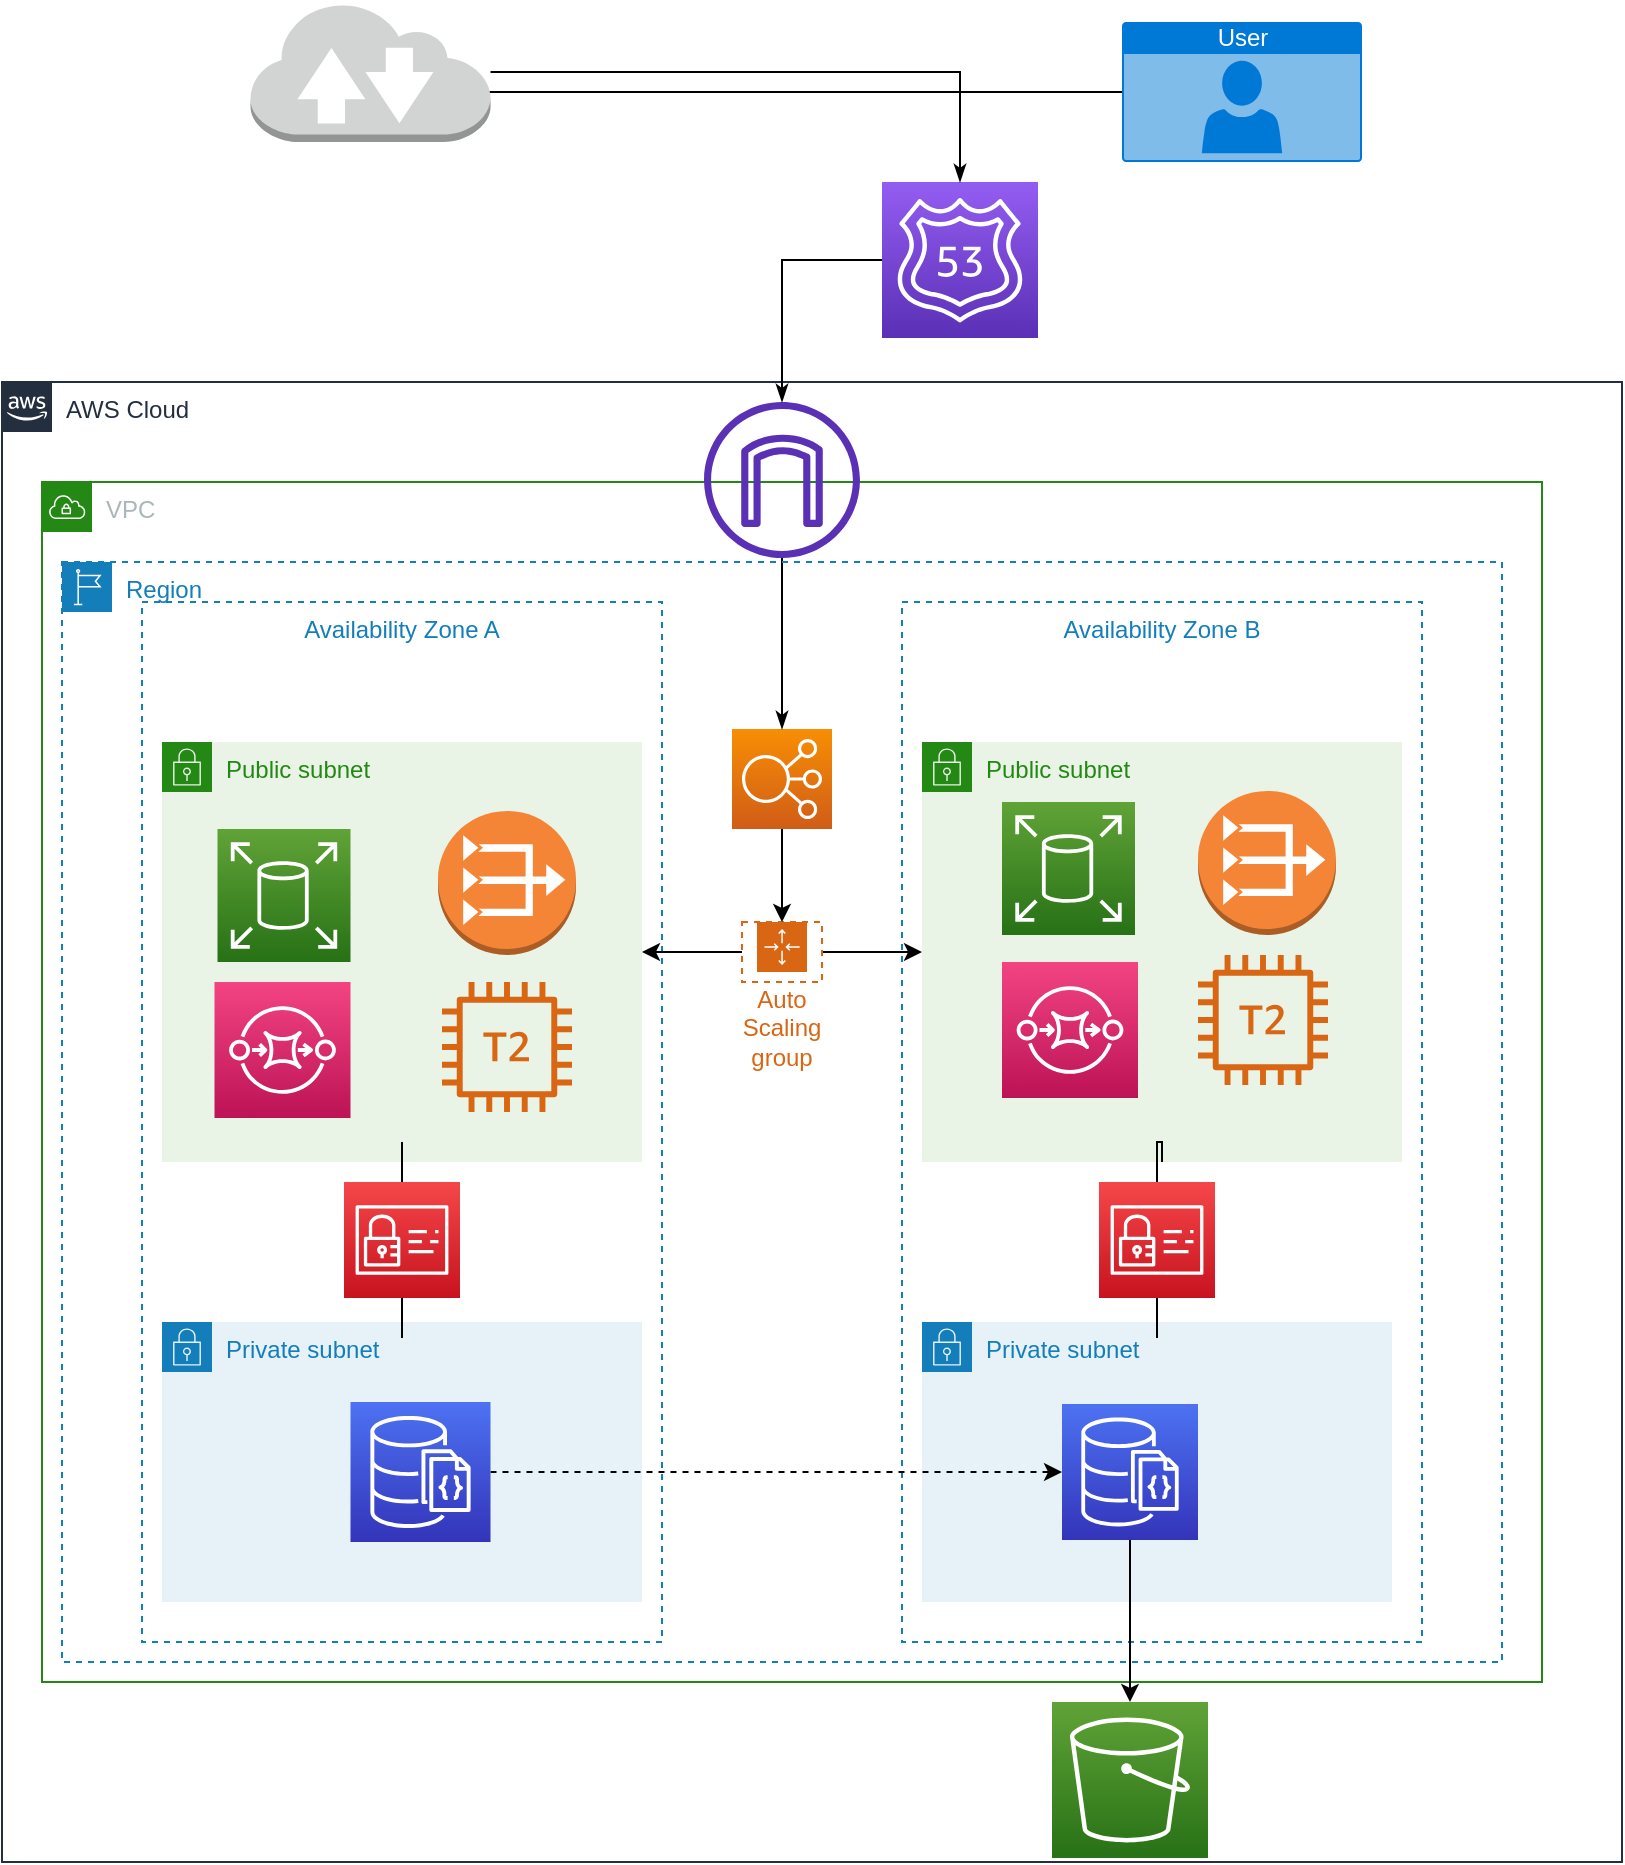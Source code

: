 <mxfile version="14.9.0" type="github">
  <diagram id="Ht1M8jgEwFfnCIfOTk4-" name="Page-1">
    <mxGraphModel dx="946" dy="557" grid="1" gridSize="10" guides="1" tooltips="1" connect="1" arrows="1" fold="1" page="1" pageScale="1" pageWidth="827" pageHeight="1169" math="0" shadow="0">
      <root>
        <mxCell id="0" />
        <mxCell id="1" parent="0" />
        <mxCell id="Bfn7cMZbmtw4l-AlxlpI-1" value="AWS Cloud" style="points=[[0,0],[0.25,0],[0.5,0],[0.75,0],[1,0],[1,0.25],[1,0.5],[1,0.75],[1,1],[0.75,1],[0.5,1],[0.25,1],[0,1],[0,0.75],[0,0.5],[0,0.25]];outlineConnect=0;gradientColor=none;html=1;whiteSpace=wrap;fontSize=12;fontStyle=0;shape=mxgraph.aws4.group;grIcon=mxgraph.aws4.group_aws_cloud_alt;strokeColor=#232F3E;fillColor=none;verticalAlign=top;align=left;spacingLeft=30;fontColor=#232F3E;dashed=0;" vertex="1" parent="1">
          <mxGeometry x="10" y="210" width="810" height="740" as="geometry" />
        </mxCell>
        <mxCell id="Bfn7cMZbmtw4l-AlxlpI-2" value="VPC" style="points=[[0,0],[0.25,0],[0.5,0],[0.75,0],[1,0],[1,0.25],[1,0.5],[1,0.75],[1,1],[0.75,1],[0.5,1],[0.25,1],[0,1],[0,0.75],[0,0.5],[0,0.25]];outlineConnect=0;gradientColor=none;html=1;whiteSpace=wrap;fontSize=12;fontStyle=0;shape=mxgraph.aws4.group;grIcon=mxgraph.aws4.group_vpc;strokeColor=#248814;fillColor=none;verticalAlign=top;align=left;spacingLeft=30;fontColor=#AAB7B8;dashed=0;" vertex="1" parent="1">
          <mxGeometry x="30" y="260" width="750" height="600" as="geometry" />
        </mxCell>
        <mxCell id="Bfn7cMZbmtw4l-AlxlpI-5" value="Availability Zone B" style="fillColor=none;strokeColor=#147EBA;dashed=1;verticalAlign=top;fontStyle=0;fontColor=#147EBA;" vertex="1" parent="1">
          <mxGeometry x="460" y="320" width="260" height="520" as="geometry" />
        </mxCell>
        <mxCell id="Bfn7cMZbmtw4l-AlxlpI-9" value="Availability Zone A" style="fillColor=none;strokeColor=#147EBA;dashed=1;verticalAlign=top;fontStyle=0;fontColor=#147EBA;" vertex="1" parent="1">
          <mxGeometry x="80" y="320" width="260" height="520" as="geometry" />
        </mxCell>
        <mxCell id="Bfn7cMZbmtw4l-AlxlpI-10" value="" style="points=[[0,0,0],[0.25,0,0],[0.5,0,0],[0.75,0,0],[1,0,0],[0,1,0],[0.25,1,0],[0.5,1,0],[0.75,1,0],[1,1,0],[0,0.25,0],[0,0.5,0],[0,0.75,0],[1,0.25,0],[1,0.5,0],[1,0.75,0]];outlineConnect=0;fontColor=#232F3E;gradientColor=#60A337;gradientDirection=north;fillColor=#277116;strokeColor=#ffffff;dashed=0;verticalLabelPosition=bottom;verticalAlign=top;align=center;html=1;fontSize=12;fontStyle=0;aspect=fixed;shape=mxgraph.aws4.resourceIcon;resIcon=mxgraph.aws4.s3;" vertex="1" parent="1">
          <mxGeometry x="535" y="870" width="78" height="78" as="geometry" />
        </mxCell>
        <mxCell id="Bfn7cMZbmtw4l-AlxlpI-12" value="Private subnet" style="points=[[0,0],[0.25,0],[0.5,0],[0.75,0],[1,0],[1,0.25],[1,0.5],[1,0.75],[1,1],[0.75,1],[0.5,1],[0.25,1],[0,1],[0,0.75],[0,0.5],[0,0.25]];outlineConnect=0;gradientColor=none;html=1;whiteSpace=wrap;fontSize=12;fontStyle=0;shape=mxgraph.aws4.group;grIcon=mxgraph.aws4.group_security_group;grStroke=0;strokeColor=#147EBA;fillColor=#E6F2F8;verticalAlign=top;align=left;spacingLeft=30;fontColor=#147EBA;dashed=0;" vertex="1" parent="1">
          <mxGeometry x="90" y="680" width="240" height="140" as="geometry" />
        </mxCell>
        <mxCell id="Bfn7cMZbmtw4l-AlxlpI-16" value="Private subnet" style="points=[[0,0],[0.25,0],[0.5,0],[0.75,0],[1,0],[1,0.25],[1,0.5],[1,0.75],[1,1],[0.75,1],[0.5,1],[0.25,1],[0,1],[0,0.75],[0,0.5],[0,0.25]];outlineConnect=0;gradientColor=none;html=1;whiteSpace=wrap;fontSize=12;fontStyle=0;shape=mxgraph.aws4.group;grIcon=mxgraph.aws4.group_security_group;grStroke=0;strokeColor=#147EBA;fillColor=#E6F2F8;verticalAlign=top;align=left;spacingLeft=30;fontColor=#147EBA;dashed=0;" vertex="1" parent="1">
          <mxGeometry x="470" y="680" width="235" height="140" as="geometry" />
        </mxCell>
        <mxCell id="Bfn7cMZbmtw4l-AlxlpI-17" value="Public subnet" style="points=[[0,0],[0.25,0],[0.5,0],[0.75,0],[1,0],[1,0.25],[1,0.5],[1,0.75],[1,1],[0.75,1],[0.5,1],[0.25,1],[0,1],[0,0.75],[0,0.5],[0,0.25]];outlineConnect=0;gradientColor=none;html=1;whiteSpace=wrap;fontSize=12;fontStyle=0;shape=mxgraph.aws4.group;grIcon=mxgraph.aws4.group_security_group;grStroke=0;strokeColor=#248814;fillColor=#E9F3E6;verticalAlign=top;align=left;spacingLeft=30;fontColor=#248814;dashed=0;" vertex="1" parent="1">
          <mxGeometry x="90" y="390" width="240" height="210" as="geometry" />
        </mxCell>
        <mxCell id="Bfn7cMZbmtw4l-AlxlpI-40" style="edgeStyle=orthogonalEdgeStyle;rounded=0;orthogonalLoop=1;jettySize=auto;html=1;entryX=0;entryY=0.5;entryDx=0;entryDy=0;entryPerimeter=0;dashed=1;" edge="1" parent="1" source="Bfn7cMZbmtw4l-AlxlpI-22" target="Bfn7cMZbmtw4l-AlxlpI-23">
          <mxGeometry relative="1" as="geometry" />
        </mxCell>
        <mxCell id="Bfn7cMZbmtw4l-AlxlpI-22" value="" style="points=[[0,0,0],[0.25,0,0],[0.5,0,0],[0.75,0,0],[1,0,0],[0,1,0],[0.25,1,0],[0.5,1,0],[0.75,1,0],[1,1,0],[0,0.25,0],[0,0.5,0],[0,0.75,0],[1,0.25,0],[1,0.5,0],[1,0.75,0]];outlineConnect=0;fontColor=#232F3E;gradientColor=#4D72F3;gradientDirection=north;fillColor=#3334B9;strokeColor=#ffffff;dashed=1;verticalLabelPosition=bottom;verticalAlign=top;align=center;html=1;fontSize=12;fontStyle=0;aspect=fixed;shape=mxgraph.aws4.resourceIcon;resIcon=mxgraph.aws4.documentdb_with_mongodb_compatibility;" vertex="1" parent="1">
          <mxGeometry x="184.25" y="720" width="70" height="70" as="geometry" />
        </mxCell>
        <mxCell id="Bfn7cMZbmtw4l-AlxlpI-43" style="edgeStyle=orthogonalEdgeStyle;rounded=0;orthogonalLoop=1;jettySize=auto;html=1;" edge="1" parent="1" source="Bfn7cMZbmtw4l-AlxlpI-23" target="Bfn7cMZbmtw4l-AlxlpI-10">
          <mxGeometry relative="1" as="geometry" />
        </mxCell>
        <mxCell id="Bfn7cMZbmtw4l-AlxlpI-23" value="" style="points=[[0,0,0],[0.25,0,0],[0.5,0,0],[0.75,0,0],[1,0,0],[0,1,0],[0.25,1,0],[0.5,1,0],[0.75,1,0],[1,1,0],[0,0.25,0],[0,0.5,0],[0,0.75,0],[1,0.25,0],[1,0.5,0],[1,0.75,0]];outlineConnect=0;fontColor=#232F3E;gradientColor=#4D72F3;gradientDirection=north;fillColor=#3334B9;strokeColor=#ffffff;dashed=0;verticalLabelPosition=bottom;verticalAlign=top;align=center;html=1;fontSize=12;fontStyle=0;aspect=fixed;shape=mxgraph.aws4.resourceIcon;resIcon=mxgraph.aws4.documentdb_with_mongodb_compatibility;" vertex="1" parent="1">
          <mxGeometry x="540" y="721" width="68" height="68" as="geometry" />
        </mxCell>
        <mxCell id="Bfn7cMZbmtw4l-AlxlpI-37" style="edgeStyle=orthogonalEdgeStyle;rounded=0;orthogonalLoop=1;jettySize=auto;html=1;" edge="1" parent="1" source="Bfn7cMZbmtw4l-AlxlpI-32" target="Bfn7cMZbmtw4l-AlxlpI-17">
          <mxGeometry relative="1" as="geometry" />
        </mxCell>
        <mxCell id="Bfn7cMZbmtw4l-AlxlpI-42" style="edgeStyle=orthogonalEdgeStyle;rounded=0;orthogonalLoop=1;jettySize=auto;html=1;" edge="1" parent="1" source="Bfn7cMZbmtw4l-AlxlpI-32" target="Bfn7cMZbmtw4l-AlxlpI-41">
          <mxGeometry relative="1" as="geometry" />
        </mxCell>
        <mxCell id="Bfn7cMZbmtw4l-AlxlpI-32" value="Auto Scaling group" style="points=[[0,0],[0.25,0],[0.5,0],[0.75,0],[1,0],[1,0.25],[1,0.5],[1,0.75],[1,1],[0.75,1],[0.5,1],[0.25,1],[0,1],[0,0.75],[0,0.5],[0,0.25]];outlineConnect=0;gradientColor=none;html=1;whiteSpace=wrap;fontSize=12;fontStyle=0;shape=mxgraph.aws4.groupCenter;grIcon=mxgraph.aws4.group_auto_scaling_group;grStroke=1;strokeColor=#D86613;fillColor=none;verticalAlign=top;align=center;fontColor=#D86613;dashed=1;spacingTop=25;" vertex="1" parent="1">
          <mxGeometry x="380" y="480" width="40" height="30" as="geometry" />
        </mxCell>
        <mxCell id="Bfn7cMZbmtw4l-AlxlpI-50" style="edgeStyle=orthogonalEdgeStyle;rounded=0;orthogonalLoop=1;jettySize=auto;html=1;entryX=0.5;entryY=0;entryDx=0;entryDy=0;" edge="1" parent="1" source="Bfn7cMZbmtw4l-AlxlpI-39" target="Bfn7cMZbmtw4l-AlxlpI-32">
          <mxGeometry relative="1" as="geometry" />
        </mxCell>
        <mxCell id="Bfn7cMZbmtw4l-AlxlpI-39" value="" style="points=[[0,0,0],[0.25,0,0],[0.5,0,0],[0.75,0,0],[1,0,0],[0,1,0],[0.25,1,0],[0.5,1,0],[0.75,1,0],[1,1,0],[0,0.25,0],[0,0.5,0],[0,0.75,0],[1,0.25,0],[1,0.5,0],[1,0.75,0]];outlineConnect=0;fontColor=#232F3E;gradientColor=#F78E04;gradientDirection=north;fillColor=#D05C17;strokeColor=#ffffff;dashed=0;verticalLabelPosition=bottom;verticalAlign=top;align=center;html=1;fontSize=12;fontStyle=0;aspect=fixed;shape=mxgraph.aws4.resourceIcon;resIcon=mxgraph.aws4.elastic_load_balancing;" vertex="1" parent="1">
          <mxGeometry x="375" y="383.5" width="50" height="50" as="geometry" />
        </mxCell>
        <mxCell id="Bfn7cMZbmtw4l-AlxlpI-41" value="Public subnet" style="points=[[0,0],[0.25,0],[0.5,0],[0.75,0],[1,0],[1,0.25],[1,0.5],[1,0.75],[1,1],[0.75,1],[0.5,1],[0.25,1],[0,1],[0,0.75],[0,0.5],[0,0.25]];outlineConnect=0;gradientColor=none;html=1;whiteSpace=wrap;fontSize=12;fontStyle=0;shape=mxgraph.aws4.group;grIcon=mxgraph.aws4.group_security_group;grStroke=0;strokeColor=#248814;fillColor=#E9F3E6;verticalAlign=top;align=left;spacingLeft=30;fontColor=#248814;dashed=0;" vertex="1" parent="1">
          <mxGeometry x="470" y="390" width="240" height="210" as="geometry" />
        </mxCell>
        <mxCell id="Bfn7cMZbmtw4l-AlxlpI-44" value="" style="points=[[0,0,0],[0.25,0,0],[0.5,0,0],[0.75,0,0],[1,0,0],[0,1,0],[0.25,1,0],[0.5,1,0],[0.75,1,0],[1,1,0],[0,0.25,0],[0,0.5,0],[0,0.75,0],[1,0.25,0],[1,0.5,0],[1,0.75,0]];outlineConnect=0;fontColor=#232F3E;gradientColor=#F34482;gradientDirection=north;fillColor=#BC1356;strokeColor=#ffffff;dashed=0;verticalLabelPosition=bottom;verticalAlign=top;align=center;html=1;fontSize=12;fontStyle=0;aspect=fixed;shape=mxgraph.aws4.resourceIcon;resIcon=mxgraph.aws4.sqs;" vertex="1" parent="1">
          <mxGeometry x="510" y="500" width="68" height="68" as="geometry" />
        </mxCell>
        <mxCell id="Bfn7cMZbmtw4l-AlxlpI-45" value="" style="points=[[0,0,0],[0.25,0,0],[0.5,0,0],[0.75,0,0],[1,0,0],[0,1,0],[0.25,1,0],[0.5,1,0],[0.75,1,0],[1,1,0],[0,0.25,0],[0,0.5,0],[0,0.75,0],[1,0.25,0],[1,0.5,0],[1,0.75,0]];outlineConnect=0;fontColor=#232F3E;gradientColor=#F34482;gradientDirection=north;fillColor=#BC1356;strokeColor=#ffffff;dashed=0;verticalLabelPosition=bottom;verticalAlign=top;align=center;html=1;fontSize=12;fontStyle=0;aspect=fixed;shape=mxgraph.aws4.resourceIcon;resIcon=mxgraph.aws4.sqs;" vertex="1" parent="1">
          <mxGeometry x="116.25" y="510" width="68" height="68" as="geometry" />
        </mxCell>
        <mxCell id="Bfn7cMZbmtw4l-AlxlpI-46" value="" style="outlineConnect=0;fontColor=#232F3E;gradientColor=none;fillColor=#D86613;strokeColor=none;dashed=0;verticalLabelPosition=bottom;verticalAlign=top;align=center;html=1;fontSize=12;fontStyle=0;aspect=fixed;pointerEvents=1;shape=mxgraph.aws4.t2_instance;" vertex="1" parent="1">
          <mxGeometry x="608" y="496.5" width="65" height="65" as="geometry" />
        </mxCell>
        <mxCell id="Bfn7cMZbmtw4l-AlxlpI-47" value="" style="outlineConnect=0;fontColor=#232F3E;gradientColor=none;fillColor=#D86613;strokeColor=none;dashed=0;verticalLabelPosition=bottom;verticalAlign=top;align=center;html=1;fontSize=12;fontStyle=0;aspect=fixed;pointerEvents=1;shape=mxgraph.aws4.t2_instance;" vertex="1" parent="1">
          <mxGeometry x="230" y="510" width="65" height="65" as="geometry" />
        </mxCell>
        <mxCell id="Bfn7cMZbmtw4l-AlxlpI-48" value="" style="points=[[0,0,0],[0.25,0,0],[0.5,0,0],[0.75,0,0],[1,0,0],[0,1,0],[0.25,1,0],[0.5,1,0],[0.75,1,0],[1,1,0],[0,0.25,0],[0,0.5,0],[0,0.75,0],[1,0.25,0],[1,0.5,0],[1,0.75,0]];outlineConnect=0;fontColor=#232F3E;gradientColor=#60A337;gradientDirection=north;fillColor=#277116;strokeColor=#ffffff;dashed=0;verticalLabelPosition=bottom;verticalAlign=top;align=center;html=1;fontSize=12;fontStyle=0;aspect=fixed;shape=mxgraph.aws4.resourceIcon;resIcon=mxgraph.aws4.elastic_block_store;" vertex="1" parent="1">
          <mxGeometry x="510" y="420" width="66.5" height="66.5" as="geometry" />
        </mxCell>
        <mxCell id="Bfn7cMZbmtw4l-AlxlpI-49" value="" style="points=[[0,0,0],[0.25,0,0],[0.5,0,0],[0.75,0,0],[1,0,0],[0,1,0],[0.25,1,0],[0.5,1,0],[0.75,1,0],[1,1,0],[0,0.25,0],[0,0.5,0],[0,0.75,0],[1,0.25,0],[1,0.5,0],[1,0.75,0]];outlineConnect=0;fontColor=#232F3E;gradientColor=#60A337;gradientDirection=north;fillColor=#277116;strokeColor=#ffffff;dashed=0;verticalLabelPosition=bottom;verticalAlign=top;align=center;html=1;fontSize=12;fontStyle=0;aspect=fixed;shape=mxgraph.aws4.resourceIcon;resIcon=mxgraph.aws4.elastic_block_store;" vertex="1" parent="1">
          <mxGeometry x="117.75" y="433.5" width="66.5" height="66.5" as="geometry" />
        </mxCell>
        <mxCell id="Bfn7cMZbmtw4l-AlxlpI-54" style="edgeStyle=orthogonalEdgeStyle;rounded=0;orthogonalLoop=1;jettySize=auto;html=1;endArrow=none;endFill=0;" edge="1" parent="1" source="Bfn7cMZbmtw4l-AlxlpI-52" target="Bfn7cMZbmtw4l-AlxlpI-12">
          <mxGeometry relative="1" as="geometry" />
        </mxCell>
        <mxCell id="Bfn7cMZbmtw4l-AlxlpI-56" style="edgeStyle=orthogonalEdgeStyle;rounded=0;orthogonalLoop=1;jettySize=auto;html=1;endArrow=none;endFill=0;" edge="1" parent="1" source="Bfn7cMZbmtw4l-AlxlpI-52" target="Bfn7cMZbmtw4l-AlxlpI-17">
          <mxGeometry relative="1" as="geometry" />
        </mxCell>
        <mxCell id="Bfn7cMZbmtw4l-AlxlpI-52" value="" style="points=[[0,0,0],[0.25,0,0],[0.5,0,0],[0.75,0,0],[1,0,0],[0,1,0],[0.25,1,0],[0.5,1,0],[0.75,1,0],[1,1,0],[0,0.25,0],[0,0.5,0],[0,0.75,0],[1,0.25,0],[1,0.5,0],[1,0.75,0]];outlineConnect=0;fontColor=#232F3E;gradientColor=#F54749;gradientDirection=north;fillColor=#C7131F;strokeColor=#ffffff;dashed=0;verticalLabelPosition=bottom;verticalAlign=top;align=center;html=1;fontSize=12;fontStyle=0;aspect=fixed;shape=mxgraph.aws4.resourceIcon;resIcon=mxgraph.aws4.identity_and_access_management;" vertex="1" parent="1">
          <mxGeometry x="181" y="610" width="58" height="58" as="geometry" />
        </mxCell>
        <mxCell id="Bfn7cMZbmtw4l-AlxlpI-57" style="edgeStyle=orthogonalEdgeStyle;rounded=0;orthogonalLoop=1;jettySize=auto;html=1;endArrow=none;endFill=0;" edge="1" parent="1" source="Bfn7cMZbmtw4l-AlxlpI-53" target="Bfn7cMZbmtw4l-AlxlpI-16">
          <mxGeometry relative="1" as="geometry" />
        </mxCell>
        <mxCell id="Bfn7cMZbmtw4l-AlxlpI-58" style="edgeStyle=orthogonalEdgeStyle;rounded=0;orthogonalLoop=1;jettySize=auto;html=1;endArrow=none;endFill=0;" edge="1" parent="1" source="Bfn7cMZbmtw4l-AlxlpI-53" target="Bfn7cMZbmtw4l-AlxlpI-41">
          <mxGeometry relative="1" as="geometry" />
        </mxCell>
        <mxCell id="Bfn7cMZbmtw4l-AlxlpI-53" value="" style="points=[[0,0,0],[0.25,0,0],[0.5,0,0],[0.75,0,0],[1,0,0],[0,1,0],[0.25,1,0],[0.5,1,0],[0.75,1,0],[1,1,0],[0,0.25,0],[0,0.5,0],[0,0.75,0],[1,0.25,0],[1,0.5,0],[1,0.75,0]];outlineConnect=0;fontColor=#232F3E;gradientColor=#F54749;gradientDirection=north;fillColor=#C7131F;strokeColor=#ffffff;dashed=0;verticalLabelPosition=bottom;verticalAlign=top;align=center;html=1;fontSize=12;fontStyle=0;aspect=fixed;shape=mxgraph.aws4.resourceIcon;resIcon=mxgraph.aws4.identity_and_access_management;" vertex="1" parent="1">
          <mxGeometry x="558.5" y="610" width="58" height="58" as="geometry" />
        </mxCell>
        <mxCell id="Bfn7cMZbmtw4l-AlxlpI-62" style="edgeStyle=orthogonalEdgeStyle;rounded=0;orthogonalLoop=1;jettySize=auto;html=1;entryX=0.5;entryY=0;entryDx=0;entryDy=0;entryPerimeter=0;endArrow=classicThin;endFill=1;" edge="1" parent="1" source="Bfn7cMZbmtw4l-AlxlpI-59" target="Bfn7cMZbmtw4l-AlxlpI-39">
          <mxGeometry relative="1" as="geometry" />
        </mxCell>
        <mxCell id="Bfn7cMZbmtw4l-AlxlpI-59" value="" style="outlineConnect=0;fontColor=#232F3E;gradientColor=none;fillColor=#5A30B5;strokeColor=none;dashed=0;verticalLabelPosition=bottom;verticalAlign=top;align=center;html=1;fontSize=12;fontStyle=0;aspect=fixed;pointerEvents=1;shape=mxgraph.aws4.internet_gateway;" vertex="1" parent="1">
          <mxGeometry x="361" y="220" width="78" height="78" as="geometry" />
        </mxCell>
        <mxCell id="Bfn7cMZbmtw4l-AlxlpI-61" style="edgeStyle=orthogonalEdgeStyle;rounded=0;orthogonalLoop=1;jettySize=auto;html=1;endArrow=classicThin;endFill=1;" edge="1" parent="1" source="Bfn7cMZbmtw4l-AlxlpI-60" target="Bfn7cMZbmtw4l-AlxlpI-59">
          <mxGeometry relative="1" as="geometry" />
        </mxCell>
        <mxCell id="Bfn7cMZbmtw4l-AlxlpI-60" value="" style="points=[[0,0,0],[0.25,0,0],[0.5,0,0],[0.75,0,0],[1,0,0],[0,1,0],[0.25,1,0],[0.5,1,0],[0.75,1,0],[1,1,0],[0,0.25,0],[0,0.5,0],[0,0.75,0],[1,0.25,0],[1,0.5,0],[1,0.75,0]];outlineConnect=0;fontColor=#232F3E;gradientColor=#945DF2;gradientDirection=north;fillColor=#5A30B5;strokeColor=#ffffff;dashed=0;verticalLabelPosition=bottom;verticalAlign=top;align=center;html=1;fontSize=12;fontStyle=0;aspect=fixed;shape=mxgraph.aws4.resourceIcon;resIcon=mxgraph.aws4.route_53;" vertex="1" parent="1">
          <mxGeometry x="450" y="110" width="78" height="78" as="geometry" />
        </mxCell>
        <mxCell id="Bfn7cMZbmtw4l-AlxlpI-68" style="edgeStyle=orthogonalEdgeStyle;rounded=0;orthogonalLoop=1;jettySize=auto;html=1;endArrow=classicThin;endFill=1;" edge="1" parent="1" source="Bfn7cMZbmtw4l-AlxlpI-63">
          <mxGeometry relative="1" as="geometry">
            <mxPoint x="210" y="65" as="targetPoint" />
          </mxGeometry>
        </mxCell>
        <mxCell id="Bfn7cMZbmtw4l-AlxlpI-63" value="User" style="html=1;strokeColor=none;fillColor=#0079D6;labelPosition=center;verticalLabelPosition=middle;verticalAlign=top;align=center;fontSize=12;outlineConnect=0;spacingTop=-6;fontColor=#FFFFFF;shape=mxgraph.sitemap.user;dashed=1;" vertex="1" parent="1">
          <mxGeometry x="570" y="30" width="120" height="70" as="geometry" />
        </mxCell>
        <mxCell id="Bfn7cMZbmtw4l-AlxlpI-66" style="edgeStyle=orthogonalEdgeStyle;rounded=0;orthogonalLoop=1;jettySize=auto;html=1;endArrow=classicThin;endFill=1;" edge="1" parent="1" source="Bfn7cMZbmtw4l-AlxlpI-64" target="Bfn7cMZbmtw4l-AlxlpI-60">
          <mxGeometry relative="1" as="geometry" />
        </mxCell>
        <mxCell id="Bfn7cMZbmtw4l-AlxlpI-64" value="" style="outlineConnect=0;dashed=0;verticalLabelPosition=bottom;verticalAlign=top;align=center;html=1;shape=mxgraph.aws3.internet_2;fillColor=#D2D3D3;gradientColor=none;" vertex="1" parent="1">
          <mxGeometry x="134.25" y="20" width="120" height="70" as="geometry" />
        </mxCell>
        <mxCell id="Bfn7cMZbmtw4l-AlxlpI-69" value="" style="outlineConnect=0;dashed=0;verticalLabelPosition=bottom;verticalAlign=top;align=center;html=1;shape=mxgraph.aws3.vpc_nat_gateway;fillColor=#F58536;gradientColor=none;" vertex="1" parent="1">
          <mxGeometry x="228" y="424.5" width="69" height="72" as="geometry" />
        </mxCell>
        <mxCell id="Bfn7cMZbmtw4l-AlxlpI-70" value="" style="outlineConnect=0;dashed=0;verticalLabelPosition=bottom;verticalAlign=top;align=center;html=1;shape=mxgraph.aws3.vpc_nat_gateway;fillColor=#F58536;gradientColor=none;" vertex="1" parent="1">
          <mxGeometry x="608" y="414.5" width="69" height="72" as="geometry" />
        </mxCell>
        <mxCell id="Bfn7cMZbmtw4l-AlxlpI-71" value="Region" style="points=[[0,0],[0.25,0],[0.5,0],[0.75,0],[1,0],[1,0.25],[1,0.5],[1,0.75],[1,1],[0.75,1],[0.5,1],[0.25,1],[0,1],[0,0.75],[0,0.5],[0,0.25]];outlineConnect=0;gradientColor=none;html=1;whiteSpace=wrap;fontSize=12;fontStyle=0;shape=mxgraph.aws4.group;grIcon=mxgraph.aws4.group_region;strokeColor=#147EBA;fillColor=none;verticalAlign=top;align=left;spacingLeft=30;fontColor=#147EBA;dashed=1;" vertex="1" parent="1">
          <mxGeometry x="40" y="300" width="720" height="550" as="geometry" />
        </mxCell>
      </root>
    </mxGraphModel>
  </diagram>
</mxfile>
